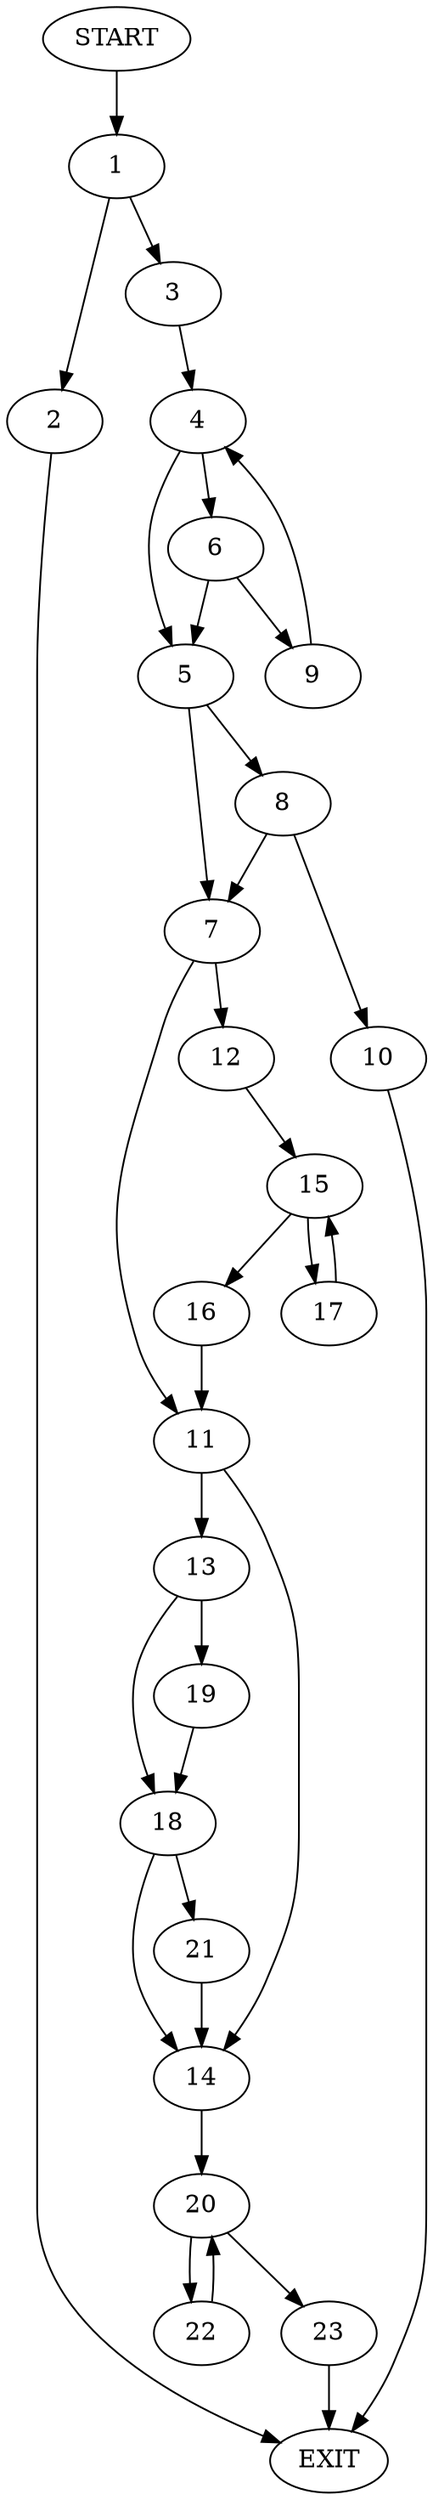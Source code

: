 digraph {
0 [label="START"]
24 [label="EXIT"]
0 -> 1
1 -> 2
1 -> 3
3 -> 4
2 -> 24
4 -> 5
4 -> 6
5 -> 7
5 -> 8
6 -> 5
6 -> 9
9 -> 4
8 -> 10
8 -> 7
7 -> 11
7 -> 12
10 -> 24
11 -> 13
11 -> 14
12 -> 15
15 -> 16
15 -> 17
17 -> 15
16 -> 11
13 -> 18
13 -> 19
14 -> 20
19 -> 18
18 -> 21
18 -> 14
21 -> 14
20 -> 22
20 -> 23
23 -> 24
22 -> 20
}
